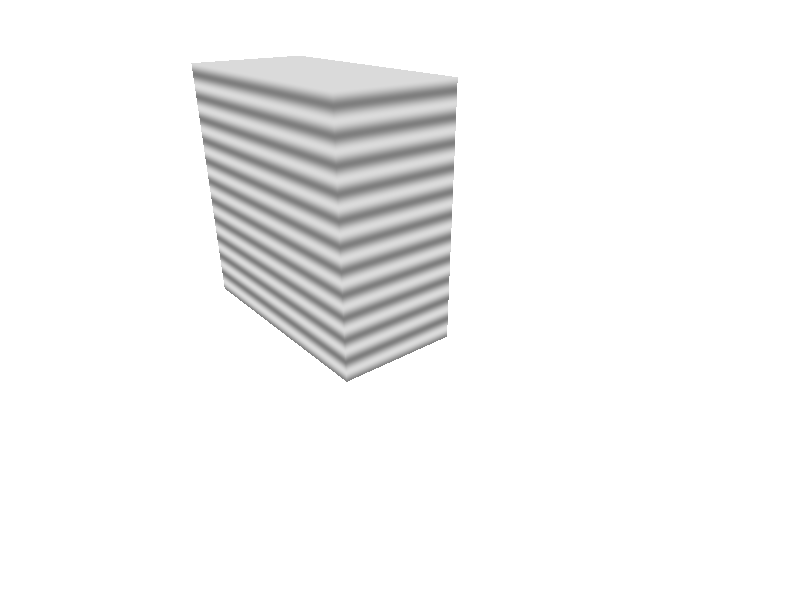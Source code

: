 #include "colors.inc"

camera
{
  location  <5, 4, 6>
  direction 1*z
  right     4/3*x
  look_at   <0.0, 0,  0>
}

background{White}
light_source{<1,1,-1>*1000 color White*2}

#declare Pigment_1 =
pigment{ gradient <0,1,0>  sine_wave
         color_map{
            [ 0.0 color rgb<1,0.5,1> ]
            [ 1.0 color rgb<0.4,0,0.8> ]
         } // end color_map
         scale 0.35
       } // end pigment

isosurface {
    function {x}
    contained_by { box { <-2, -2, -2>, <2, 2, 2> } }
        texture{
            pigment{ pigment_pattern{ Pigment_1 }}
            finish { phong 0.5 }
        } // end of texture --
        translate<1,1,-2>
}

